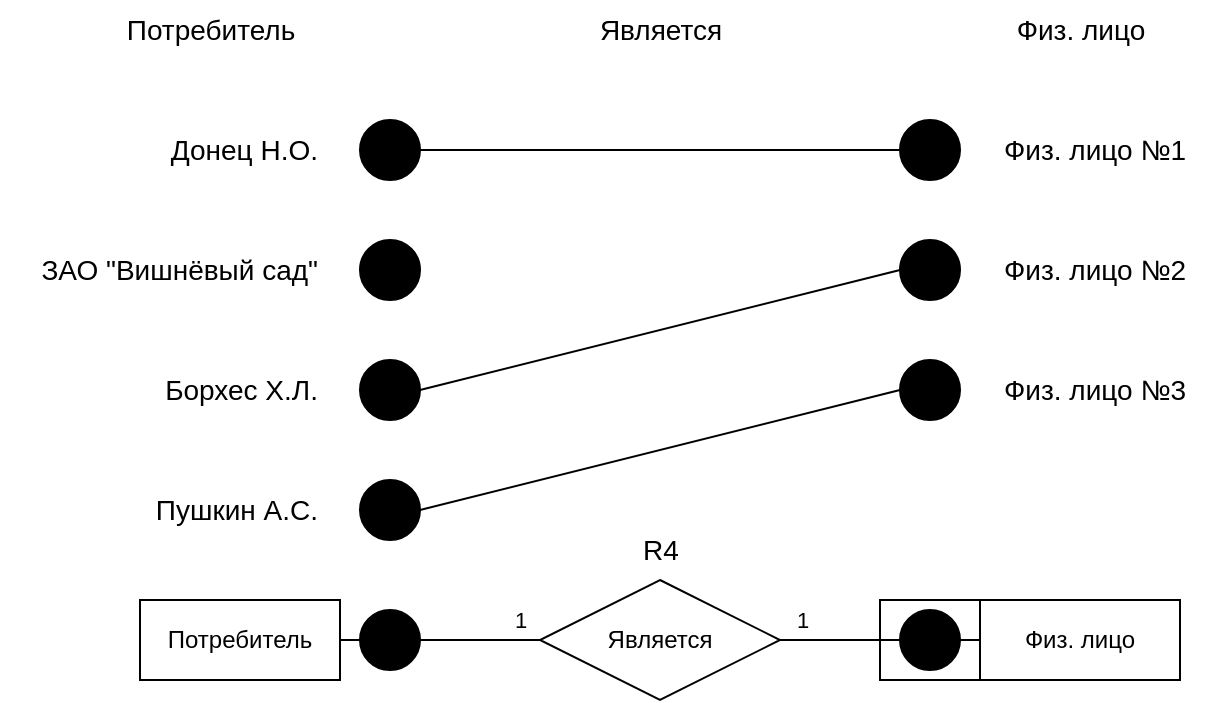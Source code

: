 <mxfile version="23.1.5" type="device">
  <diagram name="Страница — 1" id="tbxCxjZrnoyPC-O-cirb">
    <mxGraphModel dx="2261" dy="884" grid="1" gridSize="10" guides="1" tooltips="1" connect="1" arrows="1" fold="1" page="1" pageScale="1" pageWidth="827" pageHeight="1169" math="0" shadow="0">
      <root>
        <mxCell id="0" />
        <mxCell id="1" parent="0" />
        <mxCell id="5lNIr5Ab933WR5Dw7jMN-67" value="Потребитель" style="whiteSpace=wrap;html=1;align=center;gradientColor=none;" vertex="1" parent="1">
          <mxGeometry x="40" y="450" width="100" height="40" as="geometry" />
        </mxCell>
        <mxCell id="5lNIr5Ab933WR5Dw7jMN-68" style="edgeStyle=orthogonalEdgeStyle;rounded=0;orthogonalLoop=1;jettySize=auto;html=1;entryX=0;entryY=0.5;entryDx=0;entryDy=0;endArrow=none;endFill=0;" edge="1" parent="1" source="5lNIr5Ab933WR5Dw7jMN-74" target="5lNIr5Ab933WR5Dw7jMN-70">
          <mxGeometry relative="1" as="geometry" />
        </mxCell>
        <mxCell id="5lNIr5Ab933WR5Dw7jMN-69" value="Является" style="shape=rhombus;perimeter=rhombusPerimeter;whiteSpace=wrap;html=1;align=center;" vertex="1" parent="1">
          <mxGeometry x="240" y="440" width="120" height="60" as="geometry" />
        </mxCell>
        <mxCell id="5lNIr5Ab933WR5Dw7jMN-70" value="Физ. лицо" style="whiteSpace=wrap;html=1;align=center;" vertex="1" parent="1">
          <mxGeometry x="460" y="450" width="100" height="40" as="geometry" />
        </mxCell>
        <mxCell id="5lNIr5Ab933WR5Dw7jMN-71" value="" style="endArrow=none;html=1;rounded=0;entryX=0;entryY=0.5;entryDx=0;entryDy=0;exitX=1;exitY=0.5;exitDx=0;exitDy=0;startArrow=none;startFill=0;endFill=0;" edge="1" parent="1" source="5lNIr5Ab933WR5Dw7jMN-77" target="5lNIr5Ab933WR5Dw7jMN-69">
          <mxGeometry relative="1" as="geometry">
            <mxPoint x="40" y="470" as="sourcePoint" />
            <mxPoint x="200" y="470" as="targetPoint" />
          </mxGeometry>
        </mxCell>
        <mxCell id="5lNIr5Ab933WR5Dw7jMN-72" value="" style="edgeStyle=orthogonalEdgeStyle;rounded=0;orthogonalLoop=1;jettySize=auto;html=1;entryX=0;entryY=0.5;entryDx=0;entryDy=0;endArrow=none;endFill=0;" edge="1" parent="1" source="5lNIr5Ab933WR5Dw7jMN-69" target="5lNIr5Ab933WR5Dw7jMN-74">
          <mxGeometry relative="1" as="geometry">
            <mxPoint x="360" y="470" as="sourcePoint" />
            <mxPoint x="460" y="470" as="targetPoint" />
          </mxGeometry>
        </mxCell>
        <mxCell id="5lNIr5Ab933WR5Dw7jMN-73" value="1" style="edgeLabel;html=1;align=center;verticalAlign=middle;resizable=0;points=[];" vertex="1" connectable="0" parent="5lNIr5Ab933WR5Dw7jMN-72">
          <mxGeometry x="-0.086" relative="1" as="geometry">
            <mxPoint x="-17" y="-10" as="offset" />
          </mxGeometry>
        </mxCell>
        <mxCell id="5lNIr5Ab933WR5Dw7jMN-74" value="" style="ellipse;whiteSpace=wrap;html=1;aspect=fixed;fillColor=#000000;" vertex="1" parent="1">
          <mxGeometry x="420" y="455" width="30" height="30" as="geometry" />
        </mxCell>
        <mxCell id="5lNIr5Ab933WR5Dw7jMN-75" value="" style="endArrow=none;html=1;rounded=0;entryX=0;entryY=0.5;entryDx=0;entryDy=0;exitX=1;exitY=0.5;exitDx=0;exitDy=0;startArrow=none;startFill=0;endFill=0;" edge="1" parent="1" source="5lNIr5Ab933WR5Dw7jMN-67" target="5lNIr5Ab933WR5Dw7jMN-77">
          <mxGeometry relative="1" as="geometry">
            <mxPoint x="140" y="470" as="sourcePoint" />
            <mxPoint x="240" y="470" as="targetPoint" />
          </mxGeometry>
        </mxCell>
        <mxCell id="5lNIr5Ab933WR5Dw7jMN-76" value="1" style="edgeLabel;html=1;align=center;verticalAlign=middle;resizable=0;points=[];" vertex="1" connectable="0" parent="5lNIr5Ab933WR5Dw7jMN-75">
          <mxGeometry x="-0.029" relative="1" as="geometry">
            <mxPoint x="85" y="-10" as="offset" />
          </mxGeometry>
        </mxCell>
        <mxCell id="5lNIr5Ab933WR5Dw7jMN-77" value="" style="ellipse;whiteSpace=wrap;html=1;aspect=fixed;fillColor=#000000;" vertex="1" parent="1">
          <mxGeometry x="150" y="455" width="30" height="30" as="geometry" />
        </mxCell>
        <mxCell id="5lNIr5Ab933WR5Dw7jMN-78" style="rounded=0;orthogonalLoop=1;jettySize=auto;html=1;entryX=0;entryY=0.5;entryDx=0;entryDy=0;endArrow=none;endFill=0;exitX=1;exitY=0.5;exitDx=0;exitDy=0;" edge="1" parent="1" source="5lNIr5Ab933WR5Dw7jMN-79" target="5lNIr5Ab933WR5Dw7jMN-86">
          <mxGeometry relative="1" as="geometry" />
        </mxCell>
        <mxCell id="5lNIr5Ab933WR5Dw7jMN-79" value="" style="ellipse;whiteSpace=wrap;html=1;aspect=fixed;fillColor=#000000;" vertex="1" parent="1">
          <mxGeometry x="150" y="390" width="30" height="30" as="geometry" />
        </mxCell>
        <mxCell id="5lNIr5Ab933WR5Dw7jMN-80" value="" style="ellipse;whiteSpace=wrap;html=1;aspect=fixed;fillColor=#000000;" vertex="1" parent="1">
          <mxGeometry x="150" y="330" width="30" height="30" as="geometry" />
        </mxCell>
        <mxCell id="5lNIr5Ab933WR5Dw7jMN-81" value="" style="ellipse;whiteSpace=wrap;html=1;aspect=fixed;fillColor=#000000;" vertex="1" parent="1">
          <mxGeometry x="150" y="270" width="30" height="30" as="geometry" />
        </mxCell>
        <mxCell id="5lNIr5Ab933WR5Dw7jMN-82" style="rounded=0;orthogonalLoop=1;jettySize=auto;html=1;entryX=0;entryY=0.5;entryDx=0;entryDy=0;endArrow=none;endFill=0;" edge="1" parent="1" source="5lNIr5Ab933WR5Dw7jMN-84" target="5lNIr5Ab933WR5Dw7jMN-89">
          <mxGeometry relative="1" as="geometry" />
        </mxCell>
        <mxCell id="5lNIr5Ab933WR5Dw7jMN-84" value="" style="ellipse;whiteSpace=wrap;html=1;aspect=fixed;fillColor=#000000;" vertex="1" parent="1">
          <mxGeometry x="150" y="210" width="30" height="30" as="geometry" />
        </mxCell>
        <mxCell id="5lNIr5Ab933WR5Dw7jMN-86" value="" style="ellipse;whiteSpace=wrap;html=1;aspect=fixed;fillColor=#000000;" vertex="1" parent="1">
          <mxGeometry x="420" y="330" width="30" height="30" as="geometry" />
        </mxCell>
        <mxCell id="5lNIr5Ab933WR5Dw7jMN-87" style="rounded=0;orthogonalLoop=1;jettySize=auto;html=1;entryX=1;entryY=0.5;entryDx=0;entryDy=0;endArrow=none;endFill=0;exitX=0;exitY=0.5;exitDx=0;exitDy=0;" edge="1" parent="1" source="5lNIr5Ab933WR5Dw7jMN-88" target="5lNIr5Ab933WR5Dw7jMN-80">
          <mxGeometry relative="1" as="geometry" />
        </mxCell>
        <mxCell id="5lNIr5Ab933WR5Dw7jMN-88" value="" style="ellipse;whiteSpace=wrap;html=1;aspect=fixed;fillColor=#000000;" vertex="1" parent="1">
          <mxGeometry x="420" y="270" width="30" height="30" as="geometry" />
        </mxCell>
        <mxCell id="5lNIr5Ab933WR5Dw7jMN-89" value="" style="ellipse;whiteSpace=wrap;html=1;aspect=fixed;fillColor=#000000;" vertex="1" parent="1">
          <mxGeometry x="420" y="210" width="30" height="30" as="geometry" />
        </mxCell>
        <mxCell id="5lNIr5Ab933WR5Dw7jMN-90" value="&lt;font style=&quot;font-size: 14px;&quot;&gt;Потребитель&lt;/font&gt;" style="text;html=1;align=center;verticalAlign=middle;resizable=0;points=[];autosize=1;strokeColor=none;fillColor=none;" vertex="1" parent="1">
          <mxGeometry x="20" y="150" width="110" height="30" as="geometry" />
        </mxCell>
        <mxCell id="5lNIr5Ab933WR5Dw7jMN-91" value="&lt;font style=&quot;font-size: 14px;&quot;&gt;Является&lt;/font&gt;" style="text;html=1;align=center;verticalAlign=middle;resizable=0;points=[];autosize=1;strokeColor=none;fillColor=none;" vertex="1" parent="1">
          <mxGeometry x="260" y="150" width="80" height="30" as="geometry" />
        </mxCell>
        <mxCell id="5lNIr5Ab933WR5Dw7jMN-92" value="&lt;font style=&quot;font-size: 14px;&quot;&gt;Физ. лицо&lt;/font&gt;" style="text;html=1;align=center;verticalAlign=middle;resizable=0;points=[];autosize=1;strokeColor=none;fillColor=none;" vertex="1" parent="1">
          <mxGeometry x="465" y="150" width="90" height="30" as="geometry" />
        </mxCell>
        <mxCell id="5lNIr5Ab933WR5Dw7jMN-93" value="&lt;font style=&quot;font-size: 14px;&quot;&gt;Донец Н.О.&lt;/font&gt;" style="text;html=1;align=right;verticalAlign=middle;resizable=0;points=[];autosize=1;strokeColor=none;fillColor=none;" vertex="1" parent="1">
          <mxGeometry x="30" y="210" width="100" height="30" as="geometry" />
        </mxCell>
        <mxCell id="5lNIr5Ab933WR5Dw7jMN-94" value="&lt;span style=&quot;font-size: 14px;&quot;&gt;ЗАО &quot;Вишнёвый сад&quot;&lt;/span&gt;" style="text;html=1;align=right;verticalAlign=middle;resizable=0;points=[];autosize=1;strokeColor=none;fillColor=none;" vertex="1" parent="1">
          <mxGeometry x="-30" y="270" width="160" height="30" as="geometry" />
        </mxCell>
        <mxCell id="5lNIr5Ab933WR5Dw7jMN-95" value="&lt;font style=&quot;font-size: 14px;&quot;&gt;Борхес Х.Л.&lt;/font&gt;" style="text;html=1;align=right;verticalAlign=middle;resizable=0;points=[];autosize=1;strokeColor=none;fillColor=none;" vertex="1" parent="1">
          <mxGeometry x="30" y="330" width="100" height="30" as="geometry" />
        </mxCell>
        <mxCell id="5lNIr5Ab933WR5Dw7jMN-96" value="&lt;font style=&quot;font-size: 14px;&quot;&gt;Пушкин А.С.&lt;/font&gt;" style="text;html=1;align=right;verticalAlign=middle;resizable=0;points=[];autosize=1;strokeColor=none;fillColor=none;" vertex="1" parent="1">
          <mxGeometry x="30" y="390" width="100" height="30" as="geometry" />
        </mxCell>
        <mxCell id="5lNIr5Ab933WR5Dw7jMN-97" value="&lt;font style=&quot;font-size: 14px;&quot;&gt;Физ. лицо №1&lt;/font&gt;" style="text;html=1;align=left;verticalAlign=middle;resizable=0;points=[];autosize=1;strokeColor=none;fillColor=none;" vertex="1" parent="1">
          <mxGeometry x="470" y="210" width="110" height="30" as="geometry" />
        </mxCell>
        <mxCell id="5lNIr5Ab933WR5Dw7jMN-98" value="&lt;font style=&quot;font-size: 14px;&quot;&gt;Физ. лицо №2&lt;/font&gt;" style="text;html=1;align=left;verticalAlign=middle;resizable=0;points=[];autosize=1;strokeColor=none;fillColor=none;" vertex="1" parent="1">
          <mxGeometry x="470" y="270" width="110" height="30" as="geometry" />
        </mxCell>
        <mxCell id="5lNIr5Ab933WR5Dw7jMN-99" value="&lt;font style=&quot;font-size: 14px;&quot;&gt;Физ. лицо №3&lt;/font&gt;" style="text;html=1;align=left;verticalAlign=middle;resizable=0;points=[];autosize=1;strokeColor=none;fillColor=none;" vertex="1" parent="1">
          <mxGeometry x="470" y="330" width="110" height="30" as="geometry" />
        </mxCell>
        <mxCell id="5lNIr5Ab933WR5Dw7jMN-101" value="&lt;span style=&quot;font-size: 14px;&quot;&gt;R4&lt;/span&gt;" style="text;html=1;align=center;verticalAlign=middle;resizable=0;points=[];autosize=1;strokeColor=none;fillColor=none;" vertex="1" parent="1">
          <mxGeometry x="280" y="410" width="40" height="30" as="geometry" />
        </mxCell>
        <mxCell id="5lNIr5Ab933WR5Dw7jMN-102" value="" style="rounded=0;whiteSpace=wrap;html=1;fillColor=none;" vertex="1" parent="1">
          <mxGeometry x="410" y="450" width="50" height="40" as="geometry" />
        </mxCell>
      </root>
    </mxGraphModel>
  </diagram>
</mxfile>
